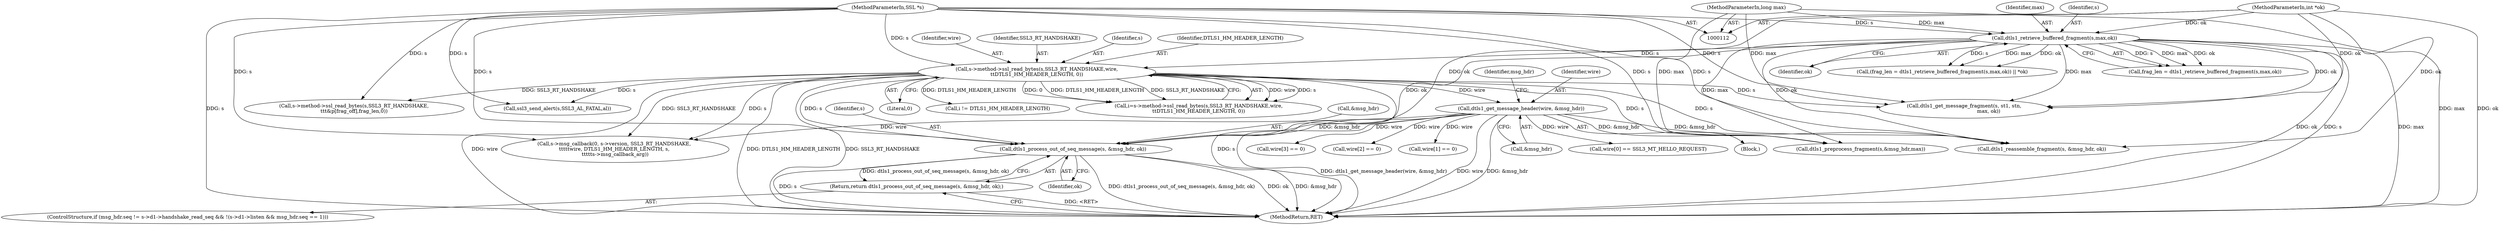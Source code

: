 digraph "0_openssl_d3152655d5319ce883c8e3ac4b99f8de4c59d846@pointer" {
"1000203" [label="(Call,dtls1_process_out_of_seq_message(s, &msg_hdr, ok))"];
"1000141" [label="(Call,s->method->ssl_read_bytes(s,SSL3_RT_HANDSHAKE,wire,\n\t\tDTLS1_HM_HEADER_LENGTH, 0))"];
"1000130" [label="(Call,dtls1_retrieve_buffered_fragment(s,max,ok))"];
"1000113" [label="(MethodParameterIn,SSL *s)"];
"1000116" [label="(MethodParameterIn,long max)"];
"1000117" [label="(MethodParameterIn,int *ok)"];
"1000175" [label="(Call,dtls1_get_message_header(wire, &msg_hdr))"];
"1000202" [label="(Return,return dtls1_process_out_of_seq_message(s, &msg_hdr, ok);)"];
"1000346" [label="(Call,s->method->ssl_read_bytes(s,SSL3_RT_HANDSHAKE,\n\t\t\t&p[frag_off],frag_len,0))"];
"1000316" [label="(Call,dtls1_preprocess_fragment(s,&msg_hdr,max))"];
"1000177" [label="(Call,&msg_hdr)"];
"1000146" [label="(Literal,0)"];
"1000164" [label="(Call,i != DTLS1_HM_HEADER_LENGTH)"];
"1000139" [label="(Call,i=s->method->ssl_read_bytes(s,SSL3_RT_HANDSHAKE,wire,\n\t\tDTLS1_HM_HEADER_LENGTH, 0))"];
"1000401" [label="(Call,ssl3_send_alert(s,SSL3_AL_FATAL,al))"];
"1000176" [label="(Identifier,wire)"];
"1000230" [label="(Call,dtls1_reassemble_fragment(s, &msg_hdr, ok))"];
"1000280" [label="(Call,s->msg_callback(0, s->version, SSL3_RT_HANDSHAKE, \n\t\t\t\t\twire, DTLS1_HM_HEADER_LENGTH, s, \n\t\t\t\t\ts->msg_callback_arg))"];
"1000183" [label="(Identifier,msg_hdr)"];
"1000113" [label="(MethodParameterIn,SSL *s)"];
"1000116" [label="(MethodParameterIn,long max)"];
"1000251" [label="(Call,wire[0] == SSL3_MT_HELLO_REQUEST)"];
"1000179" [label="(ControlStructure,if (msg_hdr.seq != s->d1->handshake_read_seq && !(s->d1->listen && msg_hdr.seq == 1)))"];
"1000144" [label="(Identifier,wire)"];
"1000118" [label="(Block,)"];
"1000270" [label="(Call,wire[3] == 0)"];
"1000207" [label="(Identifier,ok)"];
"1000128" [label="(Call,frag_len = dtls1_retrieve_buffered_fragment(s,max,ok))"];
"1000205" [label="(Call,&msg_hdr)"];
"1000133" [label="(Identifier,ok)"];
"1000203" [label="(Call,dtls1_process_out_of_seq_message(s, &msg_hdr, ok))"];
"1000131" [label="(Identifier,s)"];
"1000202" [label="(Return,return dtls1_process_out_of_seq_message(s, &msg_hdr, ok);)"];
"1000143" [label="(Identifier,SSL3_RT_HANDSHAKE)"];
"1000142" [label="(Identifier,s)"];
"1000417" [label="(MethodReturn,RET)"];
"1000265" [label="(Call,wire[2] == 0)"];
"1000130" [label="(Call,dtls1_retrieve_buffered_fragment(s,max,ok))"];
"1000204" [label="(Identifier,s)"];
"1000132" [label="(Identifier,max)"];
"1000259" [label="(Call,wire[1] == 0)"];
"1000127" [label="(Call,(frag_len = dtls1_retrieve_buffered_fragment(s,max,ok)) || *ok)"];
"1000175" [label="(Call,dtls1_get_message_header(wire, &msg_hdr))"];
"1000141" [label="(Call,s->method->ssl_read_bytes(s,SSL3_RT_HANDSHAKE,wire,\n\t\tDTLS1_HM_HEADER_LENGTH, 0))"];
"1000117" [label="(MethodParameterIn,int *ok)"];
"1000298" [label="(Call,dtls1_get_message_fragment(s, st1, stn,\n                               max, ok))"];
"1000145" [label="(Identifier,DTLS1_HM_HEADER_LENGTH)"];
"1000203" -> "1000202"  [label="AST: "];
"1000203" -> "1000207"  [label="CFG: "];
"1000204" -> "1000203"  [label="AST: "];
"1000205" -> "1000203"  [label="AST: "];
"1000207" -> "1000203"  [label="AST: "];
"1000202" -> "1000203"  [label="CFG: "];
"1000203" -> "1000417"  [label="DDG: dtls1_process_out_of_seq_message(s, &msg_hdr, ok)"];
"1000203" -> "1000417"  [label="DDG: ok"];
"1000203" -> "1000417"  [label="DDG: &msg_hdr"];
"1000203" -> "1000417"  [label="DDG: s"];
"1000203" -> "1000202"  [label="DDG: dtls1_process_out_of_seq_message(s, &msg_hdr, ok)"];
"1000141" -> "1000203"  [label="DDG: s"];
"1000113" -> "1000203"  [label="DDG: s"];
"1000175" -> "1000203"  [label="DDG: &msg_hdr"];
"1000130" -> "1000203"  [label="DDG: ok"];
"1000117" -> "1000203"  [label="DDG: ok"];
"1000141" -> "1000139"  [label="AST: "];
"1000141" -> "1000146"  [label="CFG: "];
"1000142" -> "1000141"  [label="AST: "];
"1000143" -> "1000141"  [label="AST: "];
"1000144" -> "1000141"  [label="AST: "];
"1000145" -> "1000141"  [label="AST: "];
"1000146" -> "1000141"  [label="AST: "];
"1000139" -> "1000141"  [label="CFG: "];
"1000141" -> "1000417"  [label="DDG: s"];
"1000141" -> "1000417"  [label="DDG: wire"];
"1000141" -> "1000417"  [label="DDG: DTLS1_HM_HEADER_LENGTH"];
"1000141" -> "1000417"  [label="DDG: SSL3_RT_HANDSHAKE"];
"1000141" -> "1000139"  [label="DDG: wire"];
"1000141" -> "1000139"  [label="DDG: s"];
"1000141" -> "1000139"  [label="DDG: 0"];
"1000141" -> "1000139"  [label="DDG: DTLS1_HM_HEADER_LENGTH"];
"1000141" -> "1000139"  [label="DDG: SSL3_RT_HANDSHAKE"];
"1000130" -> "1000141"  [label="DDG: s"];
"1000113" -> "1000141"  [label="DDG: s"];
"1000141" -> "1000164"  [label="DDG: DTLS1_HM_HEADER_LENGTH"];
"1000141" -> "1000175"  [label="DDG: wire"];
"1000141" -> "1000230"  [label="DDG: s"];
"1000141" -> "1000280"  [label="DDG: SSL3_RT_HANDSHAKE"];
"1000141" -> "1000280"  [label="DDG: s"];
"1000141" -> "1000298"  [label="DDG: s"];
"1000141" -> "1000316"  [label="DDG: s"];
"1000141" -> "1000346"  [label="DDG: SSL3_RT_HANDSHAKE"];
"1000141" -> "1000401"  [label="DDG: s"];
"1000130" -> "1000128"  [label="AST: "];
"1000130" -> "1000133"  [label="CFG: "];
"1000131" -> "1000130"  [label="AST: "];
"1000132" -> "1000130"  [label="AST: "];
"1000133" -> "1000130"  [label="AST: "];
"1000128" -> "1000130"  [label="CFG: "];
"1000130" -> "1000417"  [label="DDG: max"];
"1000130" -> "1000417"  [label="DDG: ok"];
"1000130" -> "1000417"  [label="DDG: s"];
"1000130" -> "1000127"  [label="DDG: s"];
"1000130" -> "1000127"  [label="DDG: max"];
"1000130" -> "1000127"  [label="DDG: ok"];
"1000130" -> "1000128"  [label="DDG: s"];
"1000130" -> "1000128"  [label="DDG: max"];
"1000130" -> "1000128"  [label="DDG: ok"];
"1000113" -> "1000130"  [label="DDG: s"];
"1000116" -> "1000130"  [label="DDG: max"];
"1000117" -> "1000130"  [label="DDG: ok"];
"1000130" -> "1000230"  [label="DDG: ok"];
"1000130" -> "1000298"  [label="DDG: max"];
"1000130" -> "1000298"  [label="DDG: ok"];
"1000130" -> "1000316"  [label="DDG: max"];
"1000113" -> "1000112"  [label="AST: "];
"1000113" -> "1000417"  [label="DDG: s"];
"1000113" -> "1000230"  [label="DDG: s"];
"1000113" -> "1000280"  [label="DDG: s"];
"1000113" -> "1000298"  [label="DDG: s"];
"1000113" -> "1000316"  [label="DDG: s"];
"1000113" -> "1000346"  [label="DDG: s"];
"1000113" -> "1000401"  [label="DDG: s"];
"1000116" -> "1000112"  [label="AST: "];
"1000116" -> "1000417"  [label="DDG: max"];
"1000116" -> "1000298"  [label="DDG: max"];
"1000116" -> "1000316"  [label="DDG: max"];
"1000117" -> "1000112"  [label="AST: "];
"1000117" -> "1000417"  [label="DDG: ok"];
"1000117" -> "1000230"  [label="DDG: ok"];
"1000117" -> "1000298"  [label="DDG: ok"];
"1000175" -> "1000118"  [label="AST: "];
"1000175" -> "1000177"  [label="CFG: "];
"1000176" -> "1000175"  [label="AST: "];
"1000177" -> "1000175"  [label="AST: "];
"1000183" -> "1000175"  [label="CFG: "];
"1000175" -> "1000417"  [label="DDG: wire"];
"1000175" -> "1000417"  [label="DDG: &msg_hdr"];
"1000175" -> "1000417"  [label="DDG: dtls1_get_message_header(wire, &msg_hdr)"];
"1000175" -> "1000230"  [label="DDG: &msg_hdr"];
"1000175" -> "1000251"  [label="DDG: wire"];
"1000175" -> "1000259"  [label="DDG: wire"];
"1000175" -> "1000265"  [label="DDG: wire"];
"1000175" -> "1000270"  [label="DDG: wire"];
"1000175" -> "1000280"  [label="DDG: wire"];
"1000175" -> "1000316"  [label="DDG: &msg_hdr"];
"1000202" -> "1000179"  [label="AST: "];
"1000417" -> "1000202"  [label="CFG: "];
"1000202" -> "1000417"  [label="DDG: <RET>"];
}
